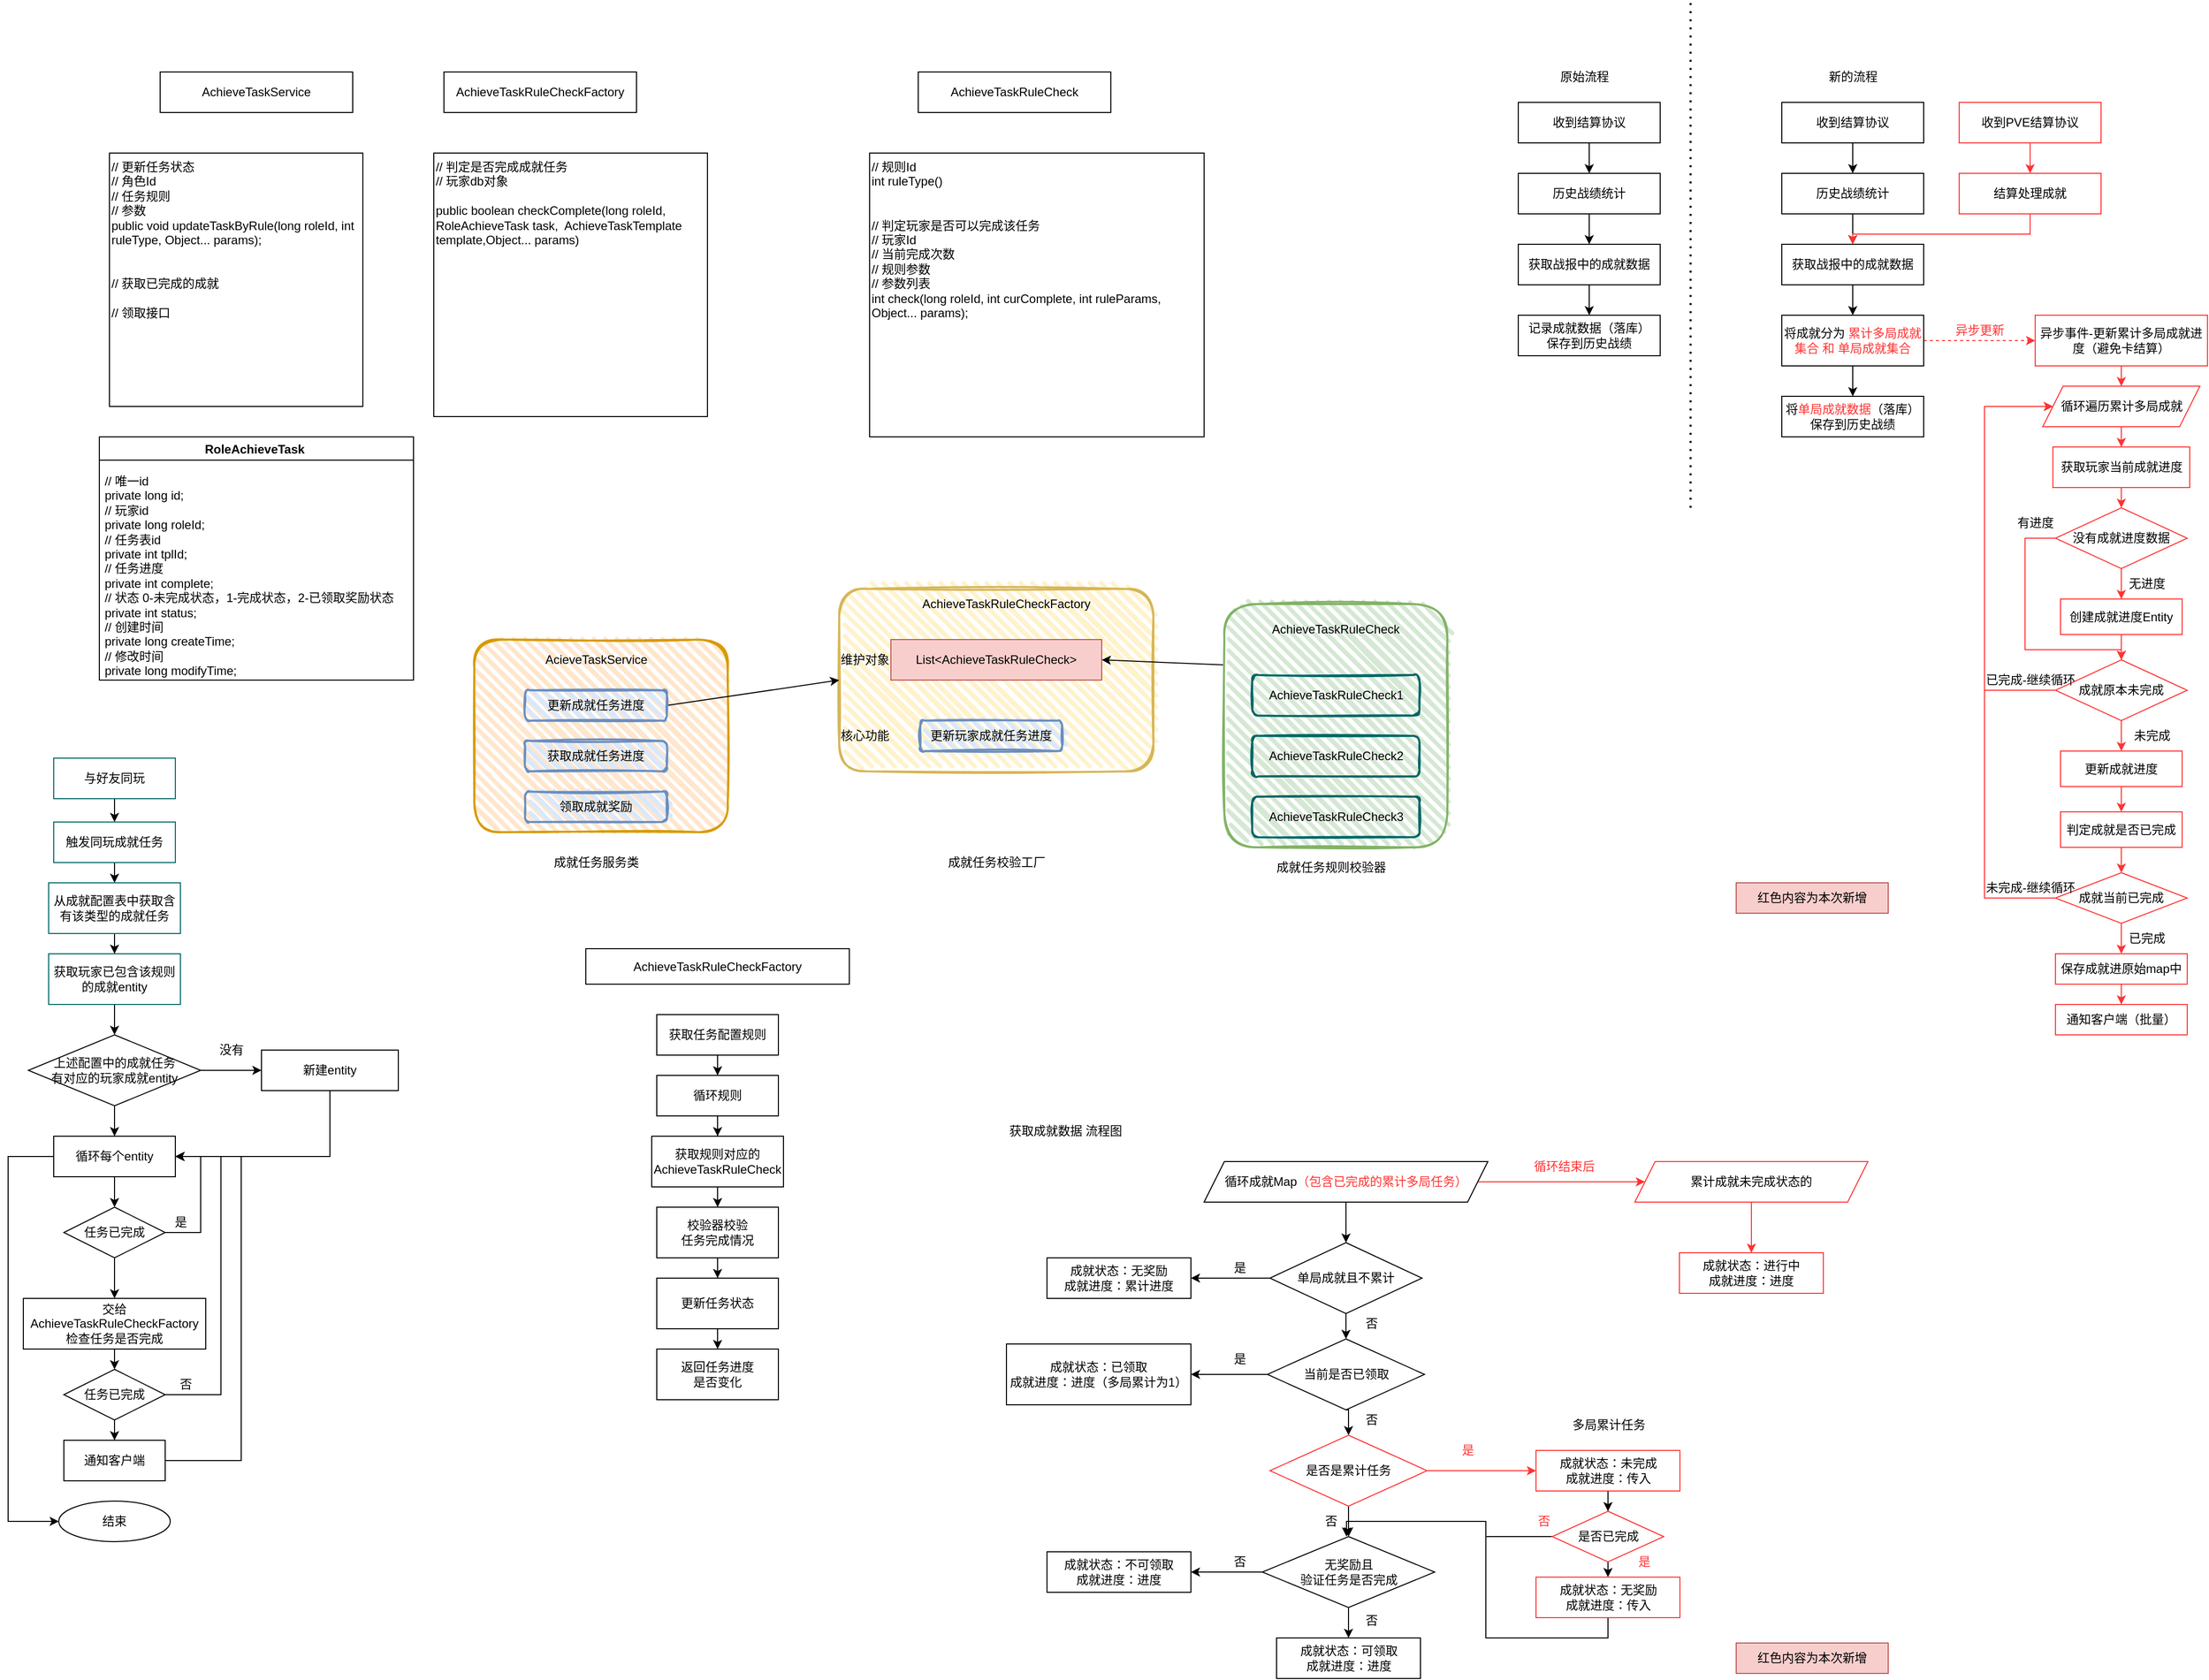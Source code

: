 <mxfile version="21.3.7" type="github">
  <diagram id="ENxEs4GuXWoanbtWAxck" name="第 1 页">
    <mxGraphModel dx="1434" dy="764" grid="1" gridSize="10" guides="1" tooltips="1" connect="1" arrows="1" fold="1" page="1" pageScale="1" pageWidth="4681" pageHeight="3300" math="0" shadow="0">
      <root>
        <mxCell id="0" />
        <mxCell id="1" parent="0" />
        <mxCell id="hWBbgPYYPAye6a4a8nGw-1" value="AchieveTaskService" style="rounded=0;whiteSpace=wrap;html=1;" parent="1" vertex="1">
          <mxGeometry x="230" y="130" width="190" height="40" as="geometry" />
        </mxCell>
        <mxCell id="hWBbgPYYPAye6a4a8nGw-2" value="AchieveTaskRuleCheckFactory" style="rounded=0;whiteSpace=wrap;html=1;" parent="1" vertex="1">
          <mxGeometry x="510" y="130" width="190" height="40" as="geometry" />
        </mxCell>
        <mxCell id="hWBbgPYYPAye6a4a8nGw-4" value="AchieveTaskRuleCheck" style="rounded=0;whiteSpace=wrap;html=1;" parent="1" vertex="1">
          <mxGeometry x="978" y="130" width="190" height="40" as="geometry" />
        </mxCell>
        <mxCell id="hWBbgPYYPAye6a4a8nGw-5" value="// 更新任务状态&lt;br&gt;// 角色Id&lt;br&gt;// 任务规则&lt;br&gt;// 参数&lt;br&gt;public void updateTaskByRule(long roleId, int ruleType, Object... params);&lt;br&gt;&lt;br&gt;&lt;br&gt;// 获取已完成的成就&lt;br&gt;&lt;br&gt;// 领取接口" style="rounded=0;whiteSpace=wrap;html=1;align=left;verticalAlign=top;" parent="1" vertex="1">
          <mxGeometry x="180" y="210" width="250" height="250" as="geometry" />
        </mxCell>
        <mxCell id="hWBbgPYYPAye6a4a8nGw-6" value="&lt;div&gt;// 判定是否完成成就任务&lt;/div&gt;&lt;div&gt;// 玩家db对象&lt;/div&gt;&lt;div&gt;&lt;br&gt;&lt;/div&gt;&lt;div&gt;public boolean checkComplete(long roleId, RoleAchieveTask task,&amp;nbsp; AchieveTaskTemplate template,&lt;span style=&quot;background-color: initial;&quot;&gt;Object... params)&lt;/span&gt;&lt;/div&gt;" style="rounded=0;whiteSpace=wrap;html=1;align=left;verticalAlign=top;" parent="1" vertex="1">
          <mxGeometry x="500" y="210" width="270" height="260" as="geometry" />
        </mxCell>
        <mxCell id="hWBbgPYYPAye6a4a8nGw-12" value="RoleAchieveTask " style="swimlane;" parent="1" vertex="1">
          <mxGeometry x="170" y="490" width="310" height="240" as="geometry" />
        </mxCell>
        <mxCell id="hWBbgPYYPAye6a4a8nGw-14" value="&lt;div&gt;&amp;nbsp; &amp;nbsp; // 唯一id&lt;/div&gt;&lt;div&gt;&amp;nbsp; &amp;nbsp; private long id;&lt;/div&gt;&lt;div&gt;&amp;nbsp; &amp;nbsp; // 玩家id&lt;/div&gt;&lt;div&gt;&amp;nbsp; &amp;nbsp; private long roleId;&lt;/div&gt;&lt;div&gt;&amp;nbsp; &amp;nbsp; // 任务表id&lt;/div&gt;&lt;div&gt;&amp;nbsp; &amp;nbsp; private int tplId;&lt;/div&gt;&lt;div&gt;&amp;nbsp; &amp;nbsp; // 任务进度&lt;/div&gt;&lt;div&gt;&amp;nbsp; &amp;nbsp; private int complete;&lt;/div&gt;&lt;div&gt;&amp;nbsp; &amp;nbsp; // 状态 0-未完成状态，1-完成状态，2-已领取奖励状态&lt;/div&gt;&lt;div&gt;&amp;nbsp; &amp;nbsp; private int status;&lt;/div&gt;&lt;div&gt;&amp;nbsp; &amp;nbsp; // 创建时间&lt;/div&gt;&lt;div&gt;&amp;nbsp; &amp;nbsp; private long createTime;&lt;/div&gt;&lt;div&gt;&amp;nbsp; &amp;nbsp; // 修改时间&lt;/div&gt;&lt;div&gt;&amp;nbsp; &amp;nbsp; private long modifyTime;&lt;/div&gt;" style="text;html=1;align=left;verticalAlign=top;resizable=0;points=[];autosize=1;strokeColor=none;fillColor=none;" parent="hWBbgPYYPAye6a4a8nGw-12" vertex="1">
          <mxGeometry x="-10" y="30" width="320" height="210" as="geometry" />
        </mxCell>
        <mxCell id="hWBbgPYYPAye6a4a8nGw-15" value="// 规则Id&lt;br&gt;int ruleType()&lt;br&gt;&lt;br&gt;&lt;br&gt;// 判定玩家是否可以完成该任务&lt;br&gt;// 玩家Id&lt;br&gt;// 当前完成次数&lt;br&gt;// 规则参数&lt;br&gt;// 参数列表&lt;br&gt;int check(long roleId, int curComplete, int ruleParams, Object... params);" style="whiteSpace=wrap;html=1;align=left;verticalAlign=top;" parent="1" vertex="1">
          <mxGeometry x="930" y="210" width="330" height="280" as="geometry" />
        </mxCell>
        <mxCell id="E-_-Di7X2A5vuP30yNUE-9" value="" style="group" parent="1" vertex="1" connectable="0">
          <mxGeometry x="900" y="640" width="310" height="180" as="geometry" />
        </mxCell>
        <mxCell id="E-_-Di7X2A5vuP30yNUE-8" value="" style="rounded=1;whiteSpace=wrap;html=1;strokeWidth=2;fillWeight=4;hachureGap=8;hachureAngle=45;fillColor=#fff2cc;sketch=1;strokeColor=#d6b656;" parent="E-_-Di7X2A5vuP30yNUE-9" vertex="1">
          <mxGeometry width="310" height="180" as="geometry" />
        </mxCell>
        <mxCell id="E-_-Di7X2A5vuP30yNUE-6" value="AchieveTaskRuleCheckFactory" style="text;html=1;strokeColor=none;fillColor=none;align=center;verticalAlign=middle;whiteSpace=wrap;rounded=0;" parent="E-_-Di7X2A5vuP30yNUE-9" vertex="1">
          <mxGeometry x="70" width="190" height="30" as="geometry" />
        </mxCell>
        <mxCell id="E-_-Di7X2A5vuP30yNUE-15" value="List&amp;lt;AchieveTaskRuleCheck&amp;gt;" style="rounded=0;whiteSpace=wrap;html=1;strokeColor=#b85450;fillColor=#f8cecc;" parent="E-_-Di7X2A5vuP30yNUE-9" vertex="1">
          <mxGeometry x="51" y="50" width="208" height="40" as="geometry" />
        </mxCell>
        <mxCell id="E-_-Di7X2A5vuP30yNUE-20" value="更新玩家成就任务进度" style="rounded=1;whiteSpace=wrap;html=1;strokeWidth=2;fillWeight=4;hachureGap=8;hachureAngle=45;fillColor=#dae8fc;sketch=1;strokeColor=#6c8ebf;" parent="E-_-Di7X2A5vuP30yNUE-9" vertex="1">
          <mxGeometry x="80" y="130" width="140" height="30" as="geometry" />
        </mxCell>
        <mxCell id="E-_-Di7X2A5vuP30yNUE-22" value="维护对象" style="text;html=1;align=center;verticalAlign=middle;resizable=0;points=[];autosize=1;strokeColor=none;fillColor=none;" parent="E-_-Di7X2A5vuP30yNUE-9" vertex="1">
          <mxGeometry x="-10" y="55" width="70" height="30" as="geometry" />
        </mxCell>
        <mxCell id="E-_-Di7X2A5vuP30yNUE-23" value="核心功能" style="text;html=1;align=center;verticalAlign=middle;resizable=0;points=[];autosize=1;strokeColor=none;fillColor=none;" parent="E-_-Di7X2A5vuP30yNUE-9" vertex="1">
          <mxGeometry x="-10" y="130" width="70" height="30" as="geometry" />
        </mxCell>
        <mxCell id="E-_-Di7X2A5vuP30yNUE-17" value="" style="endArrow=classic;html=1;rounded=0;entryX=1;entryY=0.5;entryDx=0;entryDy=0;exitX=0;exitY=0.25;exitDx=0;exitDy=0;" parent="1" source="E-_-Di7X2A5vuP30yNUE-10" target="E-_-Di7X2A5vuP30yNUE-15" edge="1">
          <mxGeometry width="50" height="50" relative="1" as="geometry">
            <mxPoint x="1240" y="650" as="sourcePoint" />
            <mxPoint x="1290" y="600" as="targetPoint" />
          </mxGeometry>
        </mxCell>
        <mxCell id="E-_-Di7X2A5vuP30yNUE-19" value="" style="group" parent="1" vertex="1" connectable="0">
          <mxGeometry x="1280" y="655" width="220" height="240" as="geometry" />
        </mxCell>
        <mxCell id="E-_-Di7X2A5vuP30yNUE-10" value="" style="rounded=1;whiteSpace=wrap;html=1;strokeWidth=2;fillWeight=4;hachureGap=8;hachureAngle=45;fillColor=#d5e8d4;sketch=1;strokeColor=#82b366;" parent="E-_-Di7X2A5vuP30yNUE-19" vertex="1">
          <mxGeometry width="220" height="240" as="geometry" />
        </mxCell>
        <mxCell id="E-_-Di7X2A5vuP30yNUE-11" value="AchieveTaskRuleCheck" style="text;html=1;strokeColor=none;fillColor=none;align=center;verticalAlign=middle;whiteSpace=wrap;rounded=0;" parent="E-_-Di7X2A5vuP30yNUE-19" vertex="1">
          <mxGeometry x="20" y="10" width="180" height="30" as="geometry" />
        </mxCell>
        <mxCell id="E-_-Di7X2A5vuP30yNUE-12" value="AchieveTaskRuleCheck1" style="rounded=1;whiteSpace=wrap;html=1;strokeWidth=2;fillWeight=4;hachureGap=8;hachureAngle=45;fillColor=none;sketch=1;strokeColor=#006666;" parent="E-_-Di7X2A5vuP30yNUE-19" vertex="1">
          <mxGeometry x="27.5" y="70" width="165" height="40" as="geometry" />
        </mxCell>
        <mxCell id="E-_-Di7X2A5vuP30yNUE-13" value="AchieveTaskRuleCheck2" style="rounded=1;whiteSpace=wrap;html=1;strokeWidth=2;fillWeight=4;hachureGap=8;hachureAngle=45;fillColor=none;sketch=1;strokeColor=#006666;" parent="E-_-Di7X2A5vuP30yNUE-19" vertex="1">
          <mxGeometry x="27.5" y="130" width="165" height="40" as="geometry" />
        </mxCell>
        <mxCell id="E-_-Di7X2A5vuP30yNUE-14" value="AchieveTaskRuleCheck3" style="rounded=1;whiteSpace=wrap;html=1;strokeWidth=2;fillWeight=4;hachureGap=8;hachureAngle=45;fillColor=none;sketch=1;strokeColor=#006666;" parent="E-_-Di7X2A5vuP30yNUE-19" vertex="1">
          <mxGeometry x="27.5" y="190" width="165" height="40" as="geometry" />
        </mxCell>
        <mxCell id="E-_-Di7X2A5vuP30yNUE-24" value="" style="rounded=1;whiteSpace=wrap;html=1;strokeWidth=2;fillWeight=4;hachureGap=8;hachureAngle=45;fillColor=#ffe6cc;sketch=1;strokeColor=#d79b00;" parent="1" vertex="1">
          <mxGeometry x="540" y="690" width="250" height="190" as="geometry" />
        </mxCell>
        <mxCell id="E-_-Di7X2A5vuP30yNUE-25" value="&lt;span style=&quot;&quot;&gt;AcieveTaskService&lt;/span&gt;" style="text;html=1;align=center;verticalAlign=middle;resizable=0;points=[];autosize=1;strokeColor=none;fillColor=none;" parent="1" vertex="1">
          <mxGeometry x="600" y="695" width="120" height="30" as="geometry" />
        </mxCell>
        <mxCell id="E-_-Di7X2A5vuP30yNUE-27" value="获取成就任务进度" style="rounded=1;whiteSpace=wrap;html=1;strokeWidth=2;fillWeight=4;hachureGap=8;hachureAngle=45;fillColor=#dae8fc;sketch=1;strokeColor=#6c8ebf;" parent="1" vertex="1">
          <mxGeometry x="590" y="790" width="140" height="30" as="geometry" />
        </mxCell>
        <mxCell id="E-_-Di7X2A5vuP30yNUE-29" style="rounded=0;orthogonalLoop=1;jettySize=auto;html=1;exitX=1;exitY=0.5;exitDx=0;exitDy=0;entryX=0;entryY=0.5;entryDx=0;entryDy=0;" parent="1" source="E-_-Di7X2A5vuP30yNUE-26" target="E-_-Di7X2A5vuP30yNUE-8" edge="1">
          <mxGeometry relative="1" as="geometry" />
        </mxCell>
        <mxCell id="E-_-Di7X2A5vuP30yNUE-26" value="更新成就任务进度" style="rounded=1;whiteSpace=wrap;html=1;strokeWidth=2;fillWeight=4;hachureGap=8;hachureAngle=45;fillColor=#dae8fc;sketch=1;strokeColor=#6c8ebf;" parent="1" vertex="1">
          <mxGeometry x="590" y="740" width="140" height="30" as="geometry" />
        </mxCell>
        <mxCell id="E-_-Di7X2A5vuP30yNUE-28" value="领取成就奖励" style="rounded=1;whiteSpace=wrap;html=1;strokeWidth=2;fillWeight=4;hachureGap=8;hachureAngle=45;fillColor=#dae8fc;sketch=1;strokeColor=#6c8ebf;" parent="1" vertex="1">
          <mxGeometry x="590" y="840" width="140" height="30" as="geometry" />
        </mxCell>
        <mxCell id="E-_-Di7X2A5vuP30yNUE-63" style="edgeStyle=orthogonalEdgeStyle;rounded=0;orthogonalLoop=1;jettySize=auto;html=1;exitX=0.5;exitY=1;exitDx=0;exitDy=0;" parent="1" source="E-_-Di7X2A5vuP30yNUE-31" target="E-_-Di7X2A5vuP30yNUE-32" edge="1">
          <mxGeometry relative="1" as="geometry" />
        </mxCell>
        <mxCell id="E-_-Di7X2A5vuP30yNUE-31" value="与好友同玩" style="rounded=0;whiteSpace=wrap;html=1;strokeColor=#006666;fillColor=none;" parent="1" vertex="1">
          <mxGeometry x="125" y="807" width="120" height="40" as="geometry" />
        </mxCell>
        <mxCell id="E-_-Di7X2A5vuP30yNUE-64" style="edgeStyle=orthogonalEdgeStyle;rounded=0;orthogonalLoop=1;jettySize=auto;html=1;exitX=0.5;exitY=1;exitDx=0;exitDy=0;entryX=0.5;entryY=0;entryDx=0;entryDy=0;" parent="1" source="E-_-Di7X2A5vuP30yNUE-32" target="E-_-Di7X2A5vuP30yNUE-33" edge="1">
          <mxGeometry relative="1" as="geometry" />
        </mxCell>
        <mxCell id="E-_-Di7X2A5vuP30yNUE-32" value="触发同玩成就任务" style="rounded=0;whiteSpace=wrap;html=1;strokeColor=#006666;fillColor=none;" parent="1" vertex="1">
          <mxGeometry x="125" y="870" width="120" height="40" as="geometry" />
        </mxCell>
        <mxCell id="E-_-Di7X2A5vuP30yNUE-65" style="edgeStyle=orthogonalEdgeStyle;rounded=0;orthogonalLoop=1;jettySize=auto;html=1;exitX=0.5;exitY=1;exitDx=0;exitDy=0;" parent="1" source="E-_-Di7X2A5vuP30yNUE-33" target="E-_-Di7X2A5vuP30yNUE-34" edge="1">
          <mxGeometry relative="1" as="geometry" />
        </mxCell>
        <mxCell id="E-_-Di7X2A5vuP30yNUE-33" value="从成就配置表中获取含有该类型的成就任务" style="rounded=0;whiteSpace=wrap;html=1;strokeColor=#006666;fillColor=none;" parent="1" vertex="1">
          <mxGeometry x="120" y="930" width="130" height="50" as="geometry" />
        </mxCell>
        <mxCell id="E-_-Di7X2A5vuP30yNUE-60" style="edgeStyle=orthogonalEdgeStyle;rounded=0;orthogonalLoop=1;jettySize=auto;html=1;exitX=0.5;exitY=1;exitDx=0;exitDy=0;" parent="1" source="E-_-Di7X2A5vuP30yNUE-34" target="E-_-Di7X2A5vuP30yNUE-36" edge="1">
          <mxGeometry relative="1" as="geometry" />
        </mxCell>
        <mxCell id="E-_-Di7X2A5vuP30yNUE-34" value="获取玩家已包含该规则的成就entity" style="rounded=0;whiteSpace=wrap;html=1;strokeColor=#006666;fillColor=none;" parent="1" vertex="1">
          <mxGeometry x="120" y="1000" width="130" height="50" as="geometry" />
        </mxCell>
        <mxCell id="E-_-Di7X2A5vuP30yNUE-42" style="edgeStyle=orthogonalEdgeStyle;rounded=0;orthogonalLoop=1;jettySize=auto;html=1;exitX=0.5;exitY=1;exitDx=0;exitDy=0;entryX=1;entryY=0.5;entryDx=0;entryDy=0;" parent="1" source="E-_-Di7X2A5vuP30yNUE-35" target="E-_-Di7X2A5vuP30yNUE-40" edge="1">
          <mxGeometry relative="1" as="geometry" />
        </mxCell>
        <mxCell id="E-_-Di7X2A5vuP30yNUE-35" value="新建entity" style="rounded=0;whiteSpace=wrap;html=1;" parent="1" vertex="1">
          <mxGeometry x="330" y="1095" width="135" height="40" as="geometry" />
        </mxCell>
        <mxCell id="E-_-Di7X2A5vuP30yNUE-38" style="edgeStyle=none;rounded=0;orthogonalLoop=1;jettySize=auto;html=1;exitX=1;exitY=0.5;exitDx=0;exitDy=0;entryX=0;entryY=0.5;entryDx=0;entryDy=0;" parent="1" source="E-_-Di7X2A5vuP30yNUE-36" target="E-_-Di7X2A5vuP30yNUE-35" edge="1">
          <mxGeometry relative="1" as="geometry" />
        </mxCell>
        <mxCell id="E-_-Di7X2A5vuP30yNUE-41" style="edgeStyle=none;rounded=0;orthogonalLoop=1;jettySize=auto;html=1;exitX=0.5;exitY=1;exitDx=0;exitDy=0;entryX=0.5;entryY=0;entryDx=0;entryDy=0;" parent="1" source="E-_-Di7X2A5vuP30yNUE-36" target="E-_-Di7X2A5vuP30yNUE-40" edge="1">
          <mxGeometry relative="1" as="geometry" />
        </mxCell>
        <mxCell id="E-_-Di7X2A5vuP30yNUE-36" value="上述配置中的成就任务&lt;br&gt;有对应的玩家成就entity" style="rhombus;whiteSpace=wrap;html=1;" parent="1" vertex="1">
          <mxGeometry x="100" y="1080" width="170" height="70" as="geometry" />
        </mxCell>
        <mxCell id="E-_-Di7X2A5vuP30yNUE-39" value="没有" style="text;html=1;align=center;verticalAlign=middle;resizable=0;points=[];autosize=1;strokeColor=none;fillColor=none;" parent="1" vertex="1">
          <mxGeometry x="275" y="1080" width="50" height="30" as="geometry" />
        </mxCell>
        <mxCell id="E-_-Di7X2A5vuP30yNUE-48" style="edgeStyle=orthogonalEdgeStyle;rounded=0;orthogonalLoop=1;jettySize=auto;html=1;exitX=0.5;exitY=1;exitDx=0;exitDy=0;entryX=0.5;entryY=0;entryDx=0;entryDy=0;" parent="1" source="E-_-Di7X2A5vuP30yNUE-40" target="E-_-Di7X2A5vuP30yNUE-45" edge="1">
          <mxGeometry relative="1" as="geometry" />
        </mxCell>
        <mxCell id="E-_-Di7X2A5vuP30yNUE-61" style="edgeStyle=orthogonalEdgeStyle;rounded=0;orthogonalLoop=1;jettySize=auto;html=1;exitX=0;exitY=0.5;exitDx=0;exitDy=0;entryX=0;entryY=0.5;entryDx=0;entryDy=0;" parent="1" source="E-_-Di7X2A5vuP30yNUE-40" target="E-_-Di7X2A5vuP30yNUE-59" edge="1">
          <mxGeometry relative="1" as="geometry">
            <Array as="points">
              <mxPoint x="80" y="1200" />
              <mxPoint x="80" y="1560" />
            </Array>
          </mxGeometry>
        </mxCell>
        <mxCell id="E-_-Di7X2A5vuP30yNUE-40" value="循环每个entity" style="rounded=0;whiteSpace=wrap;html=1;" parent="1" vertex="1">
          <mxGeometry x="125" y="1180" width="120" height="40" as="geometry" />
        </mxCell>
        <mxCell id="E-_-Di7X2A5vuP30yNUE-46" style="edgeStyle=orthogonalEdgeStyle;rounded=0;orthogonalLoop=1;jettySize=auto;html=1;exitX=1;exitY=0.5;exitDx=0;exitDy=0;entryX=1;entryY=0.5;entryDx=0;entryDy=0;" parent="1" source="E-_-Di7X2A5vuP30yNUE-45" target="E-_-Di7X2A5vuP30yNUE-40" edge="1">
          <mxGeometry relative="1" as="geometry">
            <Array as="points">
              <mxPoint x="270" y="1275" />
              <mxPoint x="270" y="1200" />
            </Array>
          </mxGeometry>
        </mxCell>
        <mxCell id="E-_-Di7X2A5vuP30yNUE-49" style="edgeStyle=orthogonalEdgeStyle;rounded=0;orthogonalLoop=1;jettySize=auto;html=1;exitX=0.5;exitY=1;exitDx=0;exitDy=0;" parent="1" source="E-_-Di7X2A5vuP30yNUE-45" edge="1">
          <mxGeometry relative="1" as="geometry">
            <mxPoint x="185" y="1340" as="targetPoint" />
          </mxGeometry>
        </mxCell>
        <mxCell id="E-_-Di7X2A5vuP30yNUE-45" value="任务已完成" style="rhombus;whiteSpace=wrap;html=1;" parent="1" vertex="1">
          <mxGeometry x="135" y="1250" width="100" height="50" as="geometry" />
        </mxCell>
        <mxCell id="E-_-Di7X2A5vuP30yNUE-47" value="是" style="text;html=1;align=center;verticalAlign=middle;resizable=0;points=[];autosize=1;strokeColor=none;fillColor=none;" parent="1" vertex="1">
          <mxGeometry x="230" y="1250" width="40" height="30" as="geometry" />
        </mxCell>
        <mxCell id="E-_-Di7X2A5vuP30yNUE-53" style="edgeStyle=orthogonalEdgeStyle;rounded=0;orthogonalLoop=1;jettySize=auto;html=1;exitX=0.5;exitY=1;exitDx=0;exitDy=0;entryX=0.5;entryY=0;entryDx=0;entryDy=0;" parent="1" source="E-_-Di7X2A5vuP30yNUE-50" target="E-_-Di7X2A5vuP30yNUE-52" edge="1">
          <mxGeometry relative="1" as="geometry" />
        </mxCell>
        <mxCell id="E-_-Di7X2A5vuP30yNUE-50" value="交给AchieveTaskRuleCheckFactory&lt;br&gt;检查任务是否完成" style="rounded=0;whiteSpace=wrap;html=1;" parent="1" vertex="1">
          <mxGeometry x="95" y="1340" width="180" height="50" as="geometry" />
        </mxCell>
        <mxCell id="E-_-Di7X2A5vuP30yNUE-55" style="edgeStyle=orthogonalEdgeStyle;rounded=0;orthogonalLoop=1;jettySize=auto;html=1;exitX=0.5;exitY=1;exitDx=0;exitDy=0;" parent="1" source="E-_-Di7X2A5vuP30yNUE-52" target="E-_-Di7X2A5vuP30yNUE-54" edge="1">
          <mxGeometry relative="1" as="geometry" />
        </mxCell>
        <mxCell id="E-_-Di7X2A5vuP30yNUE-56" style="edgeStyle=orthogonalEdgeStyle;rounded=0;orthogonalLoop=1;jettySize=auto;html=1;exitX=1;exitY=0.5;exitDx=0;exitDy=0;entryX=1;entryY=0.5;entryDx=0;entryDy=0;" parent="1" source="E-_-Di7X2A5vuP30yNUE-52" target="E-_-Di7X2A5vuP30yNUE-40" edge="1">
          <mxGeometry relative="1" as="geometry">
            <Array as="points">
              <mxPoint x="290" y="1435" />
              <mxPoint x="290" y="1200" />
            </Array>
          </mxGeometry>
        </mxCell>
        <mxCell id="E-_-Di7X2A5vuP30yNUE-52" value="任务已完成" style="rhombus;whiteSpace=wrap;html=1;" parent="1" vertex="1">
          <mxGeometry x="135" y="1410" width="100" height="50" as="geometry" />
        </mxCell>
        <mxCell id="E-_-Di7X2A5vuP30yNUE-62" style="edgeStyle=orthogonalEdgeStyle;rounded=0;orthogonalLoop=1;jettySize=auto;html=1;exitX=1;exitY=0.5;exitDx=0;exitDy=0;entryX=1;entryY=0.5;entryDx=0;entryDy=0;" parent="1" source="E-_-Di7X2A5vuP30yNUE-54" target="E-_-Di7X2A5vuP30yNUE-40" edge="1">
          <mxGeometry relative="1" as="geometry">
            <Array as="points">
              <mxPoint x="310" y="1500" />
              <mxPoint x="310" y="1200" />
            </Array>
          </mxGeometry>
        </mxCell>
        <mxCell id="E-_-Di7X2A5vuP30yNUE-54" value="通知客户端" style="rounded=0;whiteSpace=wrap;html=1;" parent="1" vertex="1">
          <mxGeometry x="135" y="1480" width="100" height="40" as="geometry" />
        </mxCell>
        <mxCell id="E-_-Di7X2A5vuP30yNUE-57" value="否" style="text;html=1;align=center;verticalAlign=middle;resizable=0;points=[];autosize=1;strokeColor=none;fillColor=none;" parent="1" vertex="1">
          <mxGeometry x="235" y="1410" width="40" height="30" as="geometry" />
        </mxCell>
        <mxCell id="E-_-Di7X2A5vuP30yNUE-59" value="结束" style="ellipse;whiteSpace=wrap;html=1;" parent="1" vertex="1">
          <mxGeometry x="130" y="1540" width="110" height="40" as="geometry" />
        </mxCell>
        <mxCell id="E-_-Di7X2A5vuP30yNUE-66" value="AchieveTaskRuleCheckFactory" style="rounded=0;whiteSpace=wrap;html=1;" parent="1" vertex="1">
          <mxGeometry x="650" y="995" width="260" height="35" as="geometry" />
        </mxCell>
        <mxCell id="E-_-Di7X2A5vuP30yNUE-76" style="edgeStyle=orthogonalEdgeStyle;rounded=0;orthogonalLoop=1;jettySize=auto;html=1;exitX=0.5;exitY=1;exitDx=0;exitDy=0;" parent="1" source="E-_-Di7X2A5vuP30yNUE-67" target="E-_-Di7X2A5vuP30yNUE-68" edge="1">
          <mxGeometry relative="1" as="geometry" />
        </mxCell>
        <mxCell id="E-_-Di7X2A5vuP30yNUE-67" value="获取任务配置规则" style="rounded=0;whiteSpace=wrap;html=1;" parent="1" vertex="1">
          <mxGeometry x="720" y="1060" width="120" height="40" as="geometry" />
        </mxCell>
        <mxCell id="E-_-Di7X2A5vuP30yNUE-77" style="edgeStyle=orthogonalEdgeStyle;rounded=0;orthogonalLoop=1;jettySize=auto;html=1;exitX=0.5;exitY=1;exitDx=0;exitDy=0;" parent="1" source="E-_-Di7X2A5vuP30yNUE-68" target="E-_-Di7X2A5vuP30yNUE-69" edge="1">
          <mxGeometry relative="1" as="geometry" />
        </mxCell>
        <mxCell id="E-_-Di7X2A5vuP30yNUE-68" value="循环规则" style="rounded=0;whiteSpace=wrap;html=1;" parent="1" vertex="1">
          <mxGeometry x="720" y="1120" width="120" height="40" as="geometry" />
        </mxCell>
        <mxCell id="E-_-Di7X2A5vuP30yNUE-78" style="edgeStyle=orthogonalEdgeStyle;rounded=0;orthogonalLoop=1;jettySize=auto;html=1;exitX=0.5;exitY=1;exitDx=0;exitDy=0;" parent="1" source="E-_-Di7X2A5vuP30yNUE-69" target="E-_-Di7X2A5vuP30yNUE-70" edge="1">
          <mxGeometry relative="1" as="geometry" />
        </mxCell>
        <mxCell id="E-_-Di7X2A5vuP30yNUE-69" value="获取规则对应的&lt;br&gt;AchieveTaskRuleCheck" style="rounded=0;whiteSpace=wrap;html=1;" parent="1" vertex="1">
          <mxGeometry x="715" y="1180" width="130" height="50" as="geometry" />
        </mxCell>
        <mxCell id="E-_-Di7X2A5vuP30yNUE-79" style="edgeStyle=orthogonalEdgeStyle;rounded=0;orthogonalLoop=1;jettySize=auto;html=1;exitX=0.5;exitY=1;exitDx=0;exitDy=0;" parent="1" source="E-_-Di7X2A5vuP30yNUE-70" target="E-_-Di7X2A5vuP30yNUE-74" edge="1">
          <mxGeometry relative="1" as="geometry" />
        </mxCell>
        <mxCell id="E-_-Di7X2A5vuP30yNUE-70" value="校验器校验&lt;br&gt;任务完成情况" style="rounded=0;whiteSpace=wrap;html=1;" parent="1" vertex="1">
          <mxGeometry x="720" y="1250" width="120" height="50" as="geometry" />
        </mxCell>
        <mxCell id="E-_-Di7X2A5vuP30yNUE-71" value="成就任务服务类" style="text;html=1;align=center;verticalAlign=middle;resizable=0;points=[];autosize=1;strokeColor=none;fillColor=none;" parent="1" vertex="1">
          <mxGeometry x="605" y="895" width="110" height="30" as="geometry" />
        </mxCell>
        <mxCell id="E-_-Di7X2A5vuP30yNUE-72" value="成就任务校验工厂" style="text;html=1;align=center;verticalAlign=middle;resizable=0;points=[];autosize=1;strokeColor=none;fillColor=none;" parent="1" vertex="1">
          <mxGeometry x="995" y="895" width="120" height="30" as="geometry" />
        </mxCell>
        <mxCell id="E-_-Di7X2A5vuP30yNUE-73" value="成就任务规则校验器" style="text;html=1;align=center;verticalAlign=middle;resizable=0;points=[];autosize=1;strokeColor=none;fillColor=none;" parent="1" vertex="1">
          <mxGeometry x="1320" y="900" width="130" height="30" as="geometry" />
        </mxCell>
        <mxCell id="E-_-Di7X2A5vuP30yNUE-80" style="edgeStyle=orthogonalEdgeStyle;rounded=0;orthogonalLoop=1;jettySize=auto;html=1;exitX=0.5;exitY=1;exitDx=0;exitDy=0;entryX=0.5;entryY=0;entryDx=0;entryDy=0;" parent="1" source="E-_-Di7X2A5vuP30yNUE-74" target="E-_-Di7X2A5vuP30yNUE-75" edge="1">
          <mxGeometry relative="1" as="geometry" />
        </mxCell>
        <mxCell id="E-_-Di7X2A5vuP30yNUE-74" value="更新任务状态" style="rounded=0;whiteSpace=wrap;html=1;" parent="1" vertex="1">
          <mxGeometry x="720" y="1320" width="120" height="50" as="geometry" />
        </mxCell>
        <mxCell id="E-_-Di7X2A5vuP30yNUE-75" value="返回任务进度&lt;br&gt;是否变化" style="rounded=0;whiteSpace=wrap;html=1;" parent="1" vertex="1">
          <mxGeometry x="720" y="1390" width="120" height="50" as="geometry" />
        </mxCell>
        <mxCell id="qh5if6X5rxDFb2PUgvWU-7" style="edgeStyle=orthogonalEdgeStyle;rounded=0;orthogonalLoop=1;jettySize=auto;html=1;exitX=0.5;exitY=1;exitDx=0;exitDy=0;" parent="1" source="qh5if6X5rxDFb2PUgvWU-2" target="qh5if6X5rxDFb2PUgvWU-3" edge="1">
          <mxGeometry relative="1" as="geometry" />
        </mxCell>
        <mxCell id="qh5if6X5rxDFb2PUgvWU-2" value="收到结算协议" style="whiteSpace=wrap;html=1;" parent="1" vertex="1">
          <mxGeometry x="1570" y="160" width="140" height="40" as="geometry" />
        </mxCell>
        <mxCell id="qh5if6X5rxDFb2PUgvWU-8" style="edgeStyle=orthogonalEdgeStyle;rounded=0;orthogonalLoop=1;jettySize=auto;html=1;exitX=0.5;exitY=1;exitDx=0;exitDy=0;" parent="1" source="qh5if6X5rxDFb2PUgvWU-3" target="qh5if6X5rxDFb2PUgvWU-4" edge="1">
          <mxGeometry relative="1" as="geometry" />
        </mxCell>
        <mxCell id="qh5if6X5rxDFb2PUgvWU-3" value="历史战绩统计" style="whiteSpace=wrap;html=1;" parent="1" vertex="1">
          <mxGeometry x="1570" y="230" width="140" height="40" as="geometry" />
        </mxCell>
        <mxCell id="qh5if6X5rxDFb2PUgvWU-9" style="edgeStyle=orthogonalEdgeStyle;rounded=0;orthogonalLoop=1;jettySize=auto;html=1;exitX=0.5;exitY=1;exitDx=0;exitDy=0;" parent="1" source="qh5if6X5rxDFb2PUgvWU-4" target="qh5if6X5rxDFb2PUgvWU-5" edge="1">
          <mxGeometry relative="1" as="geometry" />
        </mxCell>
        <mxCell id="qh5if6X5rxDFb2PUgvWU-4" value="获取战报中的成就数据" style="whiteSpace=wrap;html=1;" parent="1" vertex="1">
          <mxGeometry x="1570" y="300" width="140" height="40" as="geometry" />
        </mxCell>
        <mxCell id="qh5if6X5rxDFb2PUgvWU-5" value="记录成就数据（落库）&lt;br&gt;保存到历史战绩" style="whiteSpace=wrap;html=1;" parent="1" vertex="1">
          <mxGeometry x="1570" y="370" width="140" height="40" as="geometry" />
        </mxCell>
        <mxCell id="qh5if6X5rxDFb2PUgvWU-11" style="edgeStyle=orthogonalEdgeStyle;rounded=0;orthogonalLoop=1;jettySize=auto;html=1;exitX=0.5;exitY=1;exitDx=0;exitDy=0;" parent="1" source="qh5if6X5rxDFb2PUgvWU-12" target="qh5if6X5rxDFb2PUgvWU-14" edge="1">
          <mxGeometry relative="1" as="geometry" />
        </mxCell>
        <mxCell id="qh5if6X5rxDFb2PUgvWU-12" value="收到结算协议" style="whiteSpace=wrap;html=1;" parent="1" vertex="1">
          <mxGeometry x="1830" y="160" width="140" height="40" as="geometry" />
        </mxCell>
        <mxCell id="qh5if6X5rxDFb2PUgvWU-13" style="edgeStyle=orthogonalEdgeStyle;rounded=0;orthogonalLoop=1;jettySize=auto;html=1;exitX=0.5;exitY=1;exitDx=0;exitDy=0;" parent="1" source="qh5if6X5rxDFb2PUgvWU-14" target="qh5if6X5rxDFb2PUgvWU-16" edge="1">
          <mxGeometry relative="1" as="geometry" />
        </mxCell>
        <mxCell id="qh5if6X5rxDFb2PUgvWU-14" value="历史战绩统计" style="whiteSpace=wrap;html=1;" parent="1" vertex="1">
          <mxGeometry x="1830" y="230" width="140" height="40" as="geometry" />
        </mxCell>
        <mxCell id="qh5if6X5rxDFb2PUgvWU-15" style="edgeStyle=orthogonalEdgeStyle;rounded=0;orthogonalLoop=1;jettySize=auto;html=1;exitX=0.5;exitY=1;exitDx=0;exitDy=0;" parent="1" source="qh5if6X5rxDFb2PUgvWU-16" edge="1">
          <mxGeometry relative="1" as="geometry">
            <mxPoint x="1900" y="370" as="targetPoint" />
          </mxGeometry>
        </mxCell>
        <mxCell id="qh5if6X5rxDFb2PUgvWU-16" value="获取战报中的成就数据" style="whiteSpace=wrap;html=1;" parent="1" vertex="1">
          <mxGeometry x="1830" y="300" width="140" height="40" as="geometry" />
        </mxCell>
        <mxCell id="qh5if6X5rxDFb2PUgvWU-34" style="edgeStyle=orthogonalEdgeStyle;rounded=0;orthogonalLoop=1;jettySize=auto;html=1;exitX=0.5;exitY=1;exitDx=0;exitDy=0;entryX=0.5;entryY=0;entryDx=0;entryDy=0;" parent="1" source="qh5if6X5rxDFb2PUgvWU-19" target="qh5if6X5rxDFb2PUgvWU-22" edge="1">
          <mxGeometry relative="1" as="geometry" />
        </mxCell>
        <mxCell id="qh5if6X5rxDFb2PUgvWU-58" style="edgeStyle=orthogonalEdgeStyle;rounded=0;orthogonalLoop=1;jettySize=auto;html=1;exitX=1;exitY=0.5;exitDx=0;exitDy=0;entryX=0;entryY=0.5;entryDx=0;entryDy=0;dashed=1;fontColor=#FF3333;strokeColor=#FF3333;" parent="1" source="qh5if6X5rxDFb2PUgvWU-19" target="qh5if6X5rxDFb2PUgvWU-32" edge="1">
          <mxGeometry relative="1" as="geometry" />
        </mxCell>
        <mxCell id="qh5if6X5rxDFb2PUgvWU-19" value="将成就分为 &lt;font color=&quot;#ff3333&quot;&gt;累计多局成就集合 和 单局成就集合&lt;/font&gt;" style="rounded=0;whiteSpace=wrap;html=1;" parent="1" vertex="1">
          <mxGeometry x="1830" y="370" width="140" height="50" as="geometry" />
        </mxCell>
        <mxCell id="qh5if6X5rxDFb2PUgvWU-22" value="将&lt;font color=&quot;#ff3333&quot;&gt;单局成就数据&lt;/font&gt;（落库）&lt;br&gt;保存到历史战绩" style="whiteSpace=wrap;html=1;" parent="1" vertex="1">
          <mxGeometry x="1830" y="450" width="140" height="40" as="geometry" />
        </mxCell>
        <mxCell id="qh5if6X5rxDFb2PUgvWU-37" style="edgeStyle=orthogonalEdgeStyle;rounded=0;orthogonalLoop=1;jettySize=auto;html=1;exitX=0.5;exitY=1;exitDx=0;exitDy=0;entryX=0.5;entryY=0;entryDx=0;entryDy=0;strokeColor=#FF3333;" parent="1" source="qh5if6X5rxDFb2PUgvWU-24" target="qh5if6X5rxDFb2PUgvWU-25" edge="1">
          <mxGeometry relative="1" as="geometry" />
        </mxCell>
        <mxCell id="qh5if6X5rxDFb2PUgvWU-24" value="获取玩家当前成就进度" style="whiteSpace=wrap;html=1;strokeColor=#FF3333;" parent="1" vertex="1">
          <mxGeometry x="2097.5" y="500" width="135" height="40" as="geometry" />
        </mxCell>
        <mxCell id="qh5if6X5rxDFb2PUgvWU-38" style="edgeStyle=orthogonalEdgeStyle;rounded=0;orthogonalLoop=1;jettySize=auto;html=1;exitX=0.5;exitY=1;exitDx=0;exitDy=0;entryX=0.5;entryY=0;entryDx=0;entryDy=0;strokeColor=#FF3333;" parent="1" source="qh5if6X5rxDFb2PUgvWU-25" target="qh5if6X5rxDFb2PUgvWU-26" edge="1">
          <mxGeometry relative="1" as="geometry" />
        </mxCell>
        <mxCell id="qh5if6X5rxDFb2PUgvWU-40" style="edgeStyle=orthogonalEdgeStyle;rounded=0;orthogonalLoop=1;jettySize=auto;html=1;exitX=0;exitY=0.5;exitDx=0;exitDy=0;entryX=0.5;entryY=0;entryDx=0;entryDy=0;strokeColor=#FF3333;" parent="1" source="qh5if6X5rxDFb2PUgvWU-25" target="qh5if6X5rxDFb2PUgvWU-27" edge="1">
          <mxGeometry relative="1" as="geometry">
            <Array as="points">
              <mxPoint x="2070" y="590" />
              <mxPoint x="2070" y="700" />
              <mxPoint x="2165" y="700" />
            </Array>
          </mxGeometry>
        </mxCell>
        <mxCell id="qh5if6X5rxDFb2PUgvWU-25" value="没有成就进度数据" style="rhombus;whiteSpace=wrap;html=1;strokeColor=#FF3333;" parent="1" vertex="1">
          <mxGeometry x="2100" y="560" width="130" height="60" as="geometry" />
        </mxCell>
        <mxCell id="qh5if6X5rxDFb2PUgvWU-39" style="edgeStyle=orthogonalEdgeStyle;rounded=0;orthogonalLoop=1;jettySize=auto;html=1;exitX=0.5;exitY=1;exitDx=0;exitDy=0;entryX=0.5;entryY=0;entryDx=0;entryDy=0;strokeColor=#FF3333;" parent="1" source="qh5if6X5rxDFb2PUgvWU-26" target="qh5if6X5rxDFb2PUgvWU-27" edge="1">
          <mxGeometry relative="1" as="geometry" />
        </mxCell>
        <mxCell id="qh5if6X5rxDFb2PUgvWU-26" value="创建成就进度Entity" style="whiteSpace=wrap;html=1;strokeColor=#FF3333;" parent="1" vertex="1">
          <mxGeometry x="2105" y="650" width="120" height="35" as="geometry" />
        </mxCell>
        <mxCell id="qh5if6X5rxDFb2PUgvWU-43" style="edgeStyle=orthogonalEdgeStyle;rounded=0;orthogonalLoop=1;jettySize=auto;html=1;exitX=0.5;exitY=1;exitDx=0;exitDy=0;strokeColor=#FF3333;" parent="1" source="qh5if6X5rxDFb2PUgvWU-27" target="qh5if6X5rxDFb2PUgvWU-29" edge="1">
          <mxGeometry relative="1" as="geometry" />
        </mxCell>
        <mxCell id="qh5if6X5rxDFb2PUgvWU-45" style="edgeStyle=orthogonalEdgeStyle;rounded=0;orthogonalLoop=1;jettySize=auto;html=1;exitX=0;exitY=0.5;exitDx=0;exitDy=0;entryX=0;entryY=0.5;entryDx=0;entryDy=0;strokeColor=#FF3333;" parent="1" source="qh5if6X5rxDFb2PUgvWU-27" target="qh5if6X5rxDFb2PUgvWU-35" edge="1">
          <mxGeometry relative="1" as="geometry">
            <Array as="points">
              <mxPoint x="2030" y="740" />
              <mxPoint x="2030" y="460" />
            </Array>
          </mxGeometry>
        </mxCell>
        <mxCell id="qh5if6X5rxDFb2PUgvWU-27" value="成就原本未完成" style="rhombus;whiteSpace=wrap;html=1;strokeColor=#FF3333;" parent="1" vertex="1">
          <mxGeometry x="2100" y="710" width="130" height="60" as="geometry" />
        </mxCell>
        <mxCell id="qh5if6X5rxDFb2PUgvWU-48" style="edgeStyle=orthogonalEdgeStyle;rounded=0;orthogonalLoop=1;jettySize=auto;html=1;exitX=0.5;exitY=1;exitDx=0;exitDy=0;strokeColor=#FF3333;" parent="1" source="qh5if6X5rxDFb2PUgvWU-29" target="qh5if6X5rxDFb2PUgvWU-30" edge="1">
          <mxGeometry relative="1" as="geometry" />
        </mxCell>
        <mxCell id="qh5if6X5rxDFb2PUgvWU-29" value="更新成就进度" style="whiteSpace=wrap;html=1;strokeColor=#FF3333;" parent="1" vertex="1">
          <mxGeometry x="2105" y="800" width="120" height="35" as="geometry" />
        </mxCell>
        <mxCell id="qh5if6X5rxDFb2PUgvWU-49" style="edgeStyle=orthogonalEdgeStyle;rounded=0;orthogonalLoop=1;jettySize=auto;html=1;exitX=0.5;exitY=1;exitDx=0;exitDy=0;strokeColor=#FF3333;" parent="1" source="qh5if6X5rxDFb2PUgvWU-30" target="qh5if6X5rxDFb2PUgvWU-31" edge="1">
          <mxGeometry relative="1" as="geometry" />
        </mxCell>
        <mxCell id="qh5if6X5rxDFb2PUgvWU-30" value="判定成就是否已完成" style="whiteSpace=wrap;html=1;strokeColor=#FF3333;" parent="1" vertex="1">
          <mxGeometry x="2105" y="860" width="120" height="35" as="geometry" />
        </mxCell>
        <mxCell id="qh5if6X5rxDFb2PUgvWU-52" style="edgeStyle=orthogonalEdgeStyle;rounded=0;orthogonalLoop=1;jettySize=auto;html=1;exitX=0;exitY=0.5;exitDx=0;exitDy=0;entryX=0;entryY=0.5;entryDx=0;entryDy=0;strokeColor=#FF3333;" parent="1" source="qh5if6X5rxDFb2PUgvWU-31" target="qh5if6X5rxDFb2PUgvWU-35" edge="1">
          <mxGeometry relative="1" as="geometry">
            <Array as="points">
              <mxPoint x="2030" y="945" />
              <mxPoint x="2030" y="460" />
            </Array>
          </mxGeometry>
        </mxCell>
        <mxCell id="qh5if6X5rxDFb2PUgvWU-54" style="edgeStyle=orthogonalEdgeStyle;rounded=0;orthogonalLoop=1;jettySize=auto;html=1;exitX=0.5;exitY=1;exitDx=0;exitDy=0;strokeColor=#FF3333;" parent="1" source="qh5if6X5rxDFb2PUgvWU-31" target="qh5if6X5rxDFb2PUgvWU-33" edge="1">
          <mxGeometry relative="1" as="geometry" />
        </mxCell>
        <mxCell id="qh5if6X5rxDFb2PUgvWU-31" value="成就当前已完成" style="rhombus;whiteSpace=wrap;html=1;strokeColor=#FF3333;" parent="1" vertex="1">
          <mxGeometry x="2100" y="920" width="130" height="50" as="geometry" />
        </mxCell>
        <mxCell id="qh5if6X5rxDFb2PUgvWU-60" style="edgeStyle=orthogonalEdgeStyle;rounded=0;orthogonalLoop=1;jettySize=auto;html=1;exitX=0.5;exitY=1;exitDx=0;exitDy=0;strokeColor=#FF3333;" parent="1" source="qh5if6X5rxDFb2PUgvWU-32" target="qh5if6X5rxDFb2PUgvWU-35" edge="1">
          <mxGeometry relative="1" as="geometry" />
        </mxCell>
        <mxCell id="qh5if6X5rxDFb2PUgvWU-32" value="异步事件-更新累计多局成就进度（避免卡结算）" style="whiteSpace=wrap;html=1;strokeColor=#FF3333;" parent="1" vertex="1">
          <mxGeometry x="2080" y="370" width="170" height="50" as="geometry" />
        </mxCell>
        <mxCell id="qh5if6X5rxDFb2PUgvWU-57" style="edgeStyle=orthogonalEdgeStyle;rounded=0;orthogonalLoop=1;jettySize=auto;html=1;exitX=0.5;exitY=1;exitDx=0;exitDy=0;entryX=0.5;entryY=0;entryDx=0;entryDy=0;strokeColor=#FF3333;" parent="1" source="qh5if6X5rxDFb2PUgvWU-33" target="qh5if6X5rxDFb2PUgvWU-56" edge="1">
          <mxGeometry relative="1" as="geometry" />
        </mxCell>
        <mxCell id="qh5if6X5rxDFb2PUgvWU-33" value="保存成就进原始map中" style="whiteSpace=wrap;html=1;strokeColor=#FF3333;" parent="1" vertex="1">
          <mxGeometry x="2100" y="1000" width="130" height="30" as="geometry" />
        </mxCell>
        <mxCell id="qh5if6X5rxDFb2PUgvWU-36" style="edgeStyle=orthogonalEdgeStyle;rounded=0;orthogonalLoop=1;jettySize=auto;html=1;exitX=0.5;exitY=1;exitDx=0;exitDy=0;strokeColor=#FF3333;" parent="1" source="qh5if6X5rxDFb2PUgvWU-35" target="qh5if6X5rxDFb2PUgvWU-24" edge="1">
          <mxGeometry relative="1" as="geometry" />
        </mxCell>
        <mxCell id="qh5if6X5rxDFb2PUgvWU-35" value="循环遍历累计多局成就" style="shape=parallelogram;perimeter=parallelogramPerimeter;whiteSpace=wrap;html=1;fixedSize=1;strokeColor=#FF3333;" parent="1" vertex="1">
          <mxGeometry x="2087.5" y="440" width="155" height="40" as="geometry" />
        </mxCell>
        <mxCell id="qh5if6X5rxDFb2PUgvWU-41" value="有进度" style="text;html=1;align=center;verticalAlign=middle;resizable=0;points=[];autosize=1;strokeColor=none;fillColor=none;" parent="1" vertex="1">
          <mxGeometry x="2050" y="560" width="60" height="30" as="geometry" />
        </mxCell>
        <mxCell id="qh5if6X5rxDFb2PUgvWU-42" value="无进度" style="text;html=1;align=center;verticalAlign=middle;resizable=0;points=[];autosize=1;strokeColor=none;fillColor=none;" parent="1" vertex="1">
          <mxGeometry x="2160" y="620" width="60" height="30" as="geometry" />
        </mxCell>
        <mxCell id="qh5if6X5rxDFb2PUgvWU-44" value="未完成" style="text;html=1;align=center;verticalAlign=middle;resizable=0;points=[];autosize=1;strokeColor=none;fillColor=none;" parent="1" vertex="1">
          <mxGeometry x="2165" y="770" width="60" height="30" as="geometry" />
        </mxCell>
        <mxCell id="qh5if6X5rxDFb2PUgvWU-46" value="已完成-继续循环" style="text;html=1;align=center;verticalAlign=middle;resizable=0;points=[];autosize=1;strokeColor=none;fillColor=none;" parent="1" vertex="1">
          <mxGeometry x="2020" y="715" width="110" height="30" as="geometry" />
        </mxCell>
        <mxCell id="qh5if6X5rxDFb2PUgvWU-53" value="未完成-继续循环" style="text;html=1;align=center;verticalAlign=middle;resizable=0;points=[];autosize=1;strokeColor=none;fillColor=none;" parent="1" vertex="1">
          <mxGeometry x="2020" y="920" width="110" height="30" as="geometry" />
        </mxCell>
        <mxCell id="qh5if6X5rxDFb2PUgvWU-55" value="已完成" style="text;html=1;align=center;verticalAlign=middle;resizable=0;points=[];autosize=1;strokeColor=none;fillColor=none;" parent="1" vertex="1">
          <mxGeometry x="2160" y="970" width="60" height="30" as="geometry" />
        </mxCell>
        <mxCell id="qh5if6X5rxDFb2PUgvWU-56" value="通知客户端（批量）" style="whiteSpace=wrap;html=1;strokeColor=#FF3333;" parent="1" vertex="1">
          <mxGeometry x="2100" y="1050" width="130" height="30" as="geometry" />
        </mxCell>
        <mxCell id="qh5if6X5rxDFb2PUgvWU-59" value="异步更新" style="text;html=1;align=center;verticalAlign=middle;resizable=0;points=[];autosize=1;strokeColor=none;fillColor=none;fontColor=#FF3333;" parent="1" vertex="1">
          <mxGeometry x="1990" y="370" width="70" height="30" as="geometry" />
        </mxCell>
        <mxCell id="qh5if6X5rxDFb2PUgvWU-61" value="原始流程" style="text;html=1;align=center;verticalAlign=middle;resizable=0;points=[];autosize=1;strokeColor=none;fillColor=none;" parent="1" vertex="1">
          <mxGeometry x="1600" y="120" width="70" height="30" as="geometry" />
        </mxCell>
        <mxCell id="qh5if6X5rxDFb2PUgvWU-62" value="新的流程" style="text;html=1;align=center;verticalAlign=middle;resizable=0;points=[];autosize=1;strokeColor=none;fillColor=none;" parent="1" vertex="1">
          <mxGeometry x="1865" y="120" width="70" height="30" as="geometry" />
        </mxCell>
        <mxCell id="qh5if6X5rxDFb2PUgvWU-63" value="" style="endArrow=none;dashed=1;html=1;dashPattern=1 3;strokeWidth=2;rounded=0;" parent="1" edge="1">
          <mxGeometry width="50" height="50" relative="1" as="geometry">
            <mxPoint x="1740" y="560" as="sourcePoint" />
            <mxPoint x="1740" y="60" as="targetPoint" />
          </mxGeometry>
        </mxCell>
        <mxCell id="qh5if6X5rxDFb2PUgvWU-64" value="红色内容为本次新增" style="rounded=0;whiteSpace=wrap;html=1;fillColor=#f8cecc;strokeColor=#b85450;" parent="1" vertex="1">
          <mxGeometry x="1785" y="1680" width="150" height="30" as="geometry" />
        </mxCell>
        <mxCell id="qh5if6X5rxDFb2PUgvWU-83" style="edgeStyle=orthogonalEdgeStyle;rounded=0;orthogonalLoop=1;jettySize=auto;html=1;exitX=0.5;exitY=1;exitDx=0;exitDy=0;" parent="1" source="qh5if6X5rxDFb2PUgvWU-66" target="qh5if6X5rxDFb2PUgvWU-69" edge="1">
          <mxGeometry relative="1" as="geometry" />
        </mxCell>
        <mxCell id="qh5if6X5rxDFb2PUgvWU-92" style="edgeStyle=orthogonalEdgeStyle;rounded=0;orthogonalLoop=1;jettySize=auto;html=1;exitX=0;exitY=0.5;exitDx=0;exitDy=0;" parent="1" source="qh5if6X5rxDFb2PUgvWU-66" target="qh5if6X5rxDFb2PUgvWU-67" edge="1">
          <mxGeometry relative="1" as="geometry" />
        </mxCell>
        <mxCell id="qh5if6X5rxDFb2PUgvWU-66" value="单局成就且不累计" style="rhombus;whiteSpace=wrap;html=1;" parent="1" vertex="1">
          <mxGeometry x="1325" y="1285" width="150" height="70" as="geometry" />
        </mxCell>
        <mxCell id="qh5if6X5rxDFb2PUgvWU-67" value="成就状态：无奖励&lt;br&gt;成就进度：累计进度" style="whiteSpace=wrap;html=1;" parent="1" vertex="1">
          <mxGeometry x="1105" y="1300" width="142" height="40" as="geometry" />
        </mxCell>
        <mxCell id="qh5if6X5rxDFb2PUgvWU-84" style="edgeStyle=orthogonalEdgeStyle;rounded=0;orthogonalLoop=1;jettySize=auto;html=1;exitX=0.5;exitY=1;exitDx=0;exitDy=0;entryX=0.5;entryY=0;entryDx=0;entryDy=0;" parent="1" source="qh5if6X5rxDFb2PUgvWU-69" target="qh5if6X5rxDFb2PUgvWU-73" edge="1">
          <mxGeometry relative="1" as="geometry" />
        </mxCell>
        <mxCell id="qh5if6X5rxDFb2PUgvWU-91" style="edgeStyle=orthogonalEdgeStyle;rounded=0;orthogonalLoop=1;jettySize=auto;html=1;exitX=0;exitY=0.5;exitDx=0;exitDy=0;" parent="1" source="qh5if6X5rxDFb2PUgvWU-69" target="qh5if6X5rxDFb2PUgvWU-70" edge="1">
          <mxGeometry relative="1" as="geometry" />
        </mxCell>
        <mxCell id="qh5if6X5rxDFb2PUgvWU-69" value="当前是否已领取" style="rhombus;whiteSpace=wrap;html=1;" parent="1" vertex="1">
          <mxGeometry x="1322.5" y="1380" width="155" height="70" as="geometry" />
        </mxCell>
        <mxCell id="qh5if6X5rxDFb2PUgvWU-70" value="成就状态：已领取&lt;br&gt;成就进度：进度（多局累计为1）" style="whiteSpace=wrap;html=1;" parent="1" vertex="1">
          <mxGeometry x="1065" y="1385" width="182" height="60" as="geometry" />
        </mxCell>
        <mxCell id="qh5if6X5rxDFb2PUgvWU-101" style="edgeStyle=orthogonalEdgeStyle;rounded=0;orthogonalLoop=1;jettySize=auto;html=1;exitX=0.5;exitY=1;exitDx=0;exitDy=0;" parent="1" source="qh5if6X5rxDFb2PUgvWU-71" target="qh5if6X5rxDFb2PUgvWU-66" edge="1">
          <mxGeometry relative="1" as="geometry" />
        </mxCell>
        <mxCell id="qh5if6X5rxDFb2PUgvWU-103" style="edgeStyle=orthogonalEdgeStyle;rounded=0;orthogonalLoop=1;jettySize=auto;html=1;exitX=1;exitY=0.5;exitDx=0;exitDy=0;entryX=0;entryY=0.5;entryDx=0;entryDy=0;strokeColor=#FF3333;" parent="1" source="qh5if6X5rxDFb2PUgvWU-71" target="qh5if6X5rxDFb2PUgvWU-82" edge="1">
          <mxGeometry relative="1" as="geometry" />
        </mxCell>
        <mxCell id="qh5if6X5rxDFb2PUgvWU-71" value="循环成就Map&lt;font color=&quot;#ff3333&quot;&gt;（包含已完成的累计多局任务）&lt;/font&gt;" style="shape=parallelogram;perimeter=parallelogramPerimeter;whiteSpace=wrap;html=1;fixedSize=1;" parent="1" vertex="1">
          <mxGeometry x="1260" y="1205" width="280" height="40" as="geometry" />
        </mxCell>
        <mxCell id="qh5if6X5rxDFb2PUgvWU-72" value="成就状态：不可领取&lt;br&gt;成就进度：进度" style="whiteSpace=wrap;html=1;" parent="1" vertex="1">
          <mxGeometry x="1105" y="1590" width="142" height="40" as="geometry" />
        </mxCell>
        <mxCell id="qh5if6X5rxDFb2PUgvWU-85" style="edgeStyle=orthogonalEdgeStyle;rounded=0;orthogonalLoop=1;jettySize=auto;html=1;exitX=0.5;exitY=1;exitDx=0;exitDy=0;" parent="1" source="qh5if6X5rxDFb2PUgvWU-73" target="qh5if6X5rxDFb2PUgvWU-74" edge="1">
          <mxGeometry relative="1" as="geometry" />
        </mxCell>
        <mxCell id="qh5if6X5rxDFb2PUgvWU-88" style="edgeStyle=orthogonalEdgeStyle;rounded=0;orthogonalLoop=1;jettySize=auto;html=1;exitX=1;exitY=0.5;exitDx=0;exitDy=0;strokeColor=#FF3333;" parent="1" source="qh5if6X5rxDFb2PUgvWU-73" target="qh5if6X5rxDFb2PUgvWU-78" edge="1">
          <mxGeometry relative="1" as="geometry" />
        </mxCell>
        <mxCell id="qh5if6X5rxDFb2PUgvWU-73" value="是否是累计任务" style="rhombus;whiteSpace=wrap;html=1;strokeColor=#FF3333;" parent="1" vertex="1">
          <mxGeometry x="1325" y="1475" width="155" height="70" as="geometry" />
        </mxCell>
        <mxCell id="qh5if6X5rxDFb2PUgvWU-86" style="edgeStyle=orthogonalEdgeStyle;rounded=0;orthogonalLoop=1;jettySize=auto;html=1;exitX=0.5;exitY=1;exitDx=0;exitDy=0;entryX=0.5;entryY=0;entryDx=0;entryDy=0;" parent="1" source="qh5if6X5rxDFb2PUgvWU-74" target="qh5if6X5rxDFb2PUgvWU-76" edge="1">
          <mxGeometry relative="1" as="geometry" />
        </mxCell>
        <mxCell id="qh5if6X5rxDFb2PUgvWU-87" style="edgeStyle=orthogonalEdgeStyle;rounded=0;orthogonalLoop=1;jettySize=auto;html=1;exitX=0;exitY=0.5;exitDx=0;exitDy=0;entryX=1;entryY=0.5;entryDx=0;entryDy=0;" parent="1" source="qh5if6X5rxDFb2PUgvWU-74" target="qh5if6X5rxDFb2PUgvWU-72" edge="1">
          <mxGeometry relative="1" as="geometry" />
        </mxCell>
        <mxCell id="qh5if6X5rxDFb2PUgvWU-74" value="无奖励且&lt;br&gt;验证任务是否完成" style="rhombus;whiteSpace=wrap;html=1;" parent="1" vertex="1">
          <mxGeometry x="1317.5" y="1575" width="170" height="70" as="geometry" />
        </mxCell>
        <mxCell id="qh5if6X5rxDFb2PUgvWU-76" value="成就状态：可领取&lt;br&gt;成就进度：进度" style="whiteSpace=wrap;html=1;" parent="1" vertex="1">
          <mxGeometry x="1331.5" y="1675" width="142" height="40" as="geometry" />
        </mxCell>
        <mxCell id="qh5if6X5rxDFb2PUgvWU-77" value="成就状态：进行中&lt;br&gt;成就进度：进度" style="whiteSpace=wrap;html=1;strokeColor=#FF3333;" parent="1" vertex="1">
          <mxGeometry x="1729" y="1295" width="142" height="40" as="geometry" />
        </mxCell>
        <mxCell id="kUKS1Cz0ec9DYAM7edZr-5" style="edgeStyle=orthogonalEdgeStyle;rounded=0;orthogonalLoop=1;jettySize=auto;html=1;exitX=0.5;exitY=1;exitDx=0;exitDy=0;" edge="1" parent="1" source="qh5if6X5rxDFb2PUgvWU-78" target="kUKS1Cz0ec9DYAM7edZr-1">
          <mxGeometry relative="1" as="geometry" />
        </mxCell>
        <mxCell id="qh5if6X5rxDFb2PUgvWU-78" value="成就状态：未完成&lt;br&gt;成就进度：传入" style="whiteSpace=wrap;html=1;strokeColor=#FF3333;" parent="1" vertex="1">
          <mxGeometry x="1587.5" y="1490" width="142" height="40" as="geometry" />
        </mxCell>
        <mxCell id="qh5if6X5rxDFb2PUgvWU-105" style="edgeStyle=orthogonalEdgeStyle;rounded=0;orthogonalLoop=1;jettySize=auto;html=1;exitX=0.5;exitY=1;exitDx=0;exitDy=0;strokeColor=#FF3333;" parent="1" source="qh5if6X5rxDFb2PUgvWU-82" target="qh5if6X5rxDFb2PUgvWU-77" edge="1">
          <mxGeometry relative="1" as="geometry" />
        </mxCell>
        <mxCell id="qh5if6X5rxDFb2PUgvWU-82" value="累计成就未完成状态的" style="shape=parallelogram;perimeter=parallelogramPerimeter;whiteSpace=wrap;html=1;fixedSize=1;strokeColor=#FF3333;" parent="1" vertex="1">
          <mxGeometry x="1685" y="1205" width="230" height="40" as="geometry" />
        </mxCell>
        <mxCell id="qh5if6X5rxDFb2PUgvWU-89" value="是" style="text;html=1;align=center;verticalAlign=middle;resizable=0;points=[];autosize=1;strokeColor=none;fillColor=none;fontColor=#FF3333;" parent="1" vertex="1">
          <mxGeometry x="1500" y="1475" width="40" height="30" as="geometry" />
        </mxCell>
        <mxCell id="qh5if6X5rxDFb2PUgvWU-90" value="否" style="text;html=1;align=center;verticalAlign=middle;resizable=0;points=[];autosize=1;strokeColor=none;fillColor=none;" parent="1" vertex="1">
          <mxGeometry x="1365" y="1545" width="40" height="30" as="geometry" />
        </mxCell>
        <mxCell id="qh5if6X5rxDFb2PUgvWU-93" value="是" style="text;html=1;align=center;verticalAlign=middle;resizable=0;points=[];autosize=1;strokeColor=none;fillColor=none;" parent="1" vertex="1">
          <mxGeometry x="1275" y="1295" width="40" height="30" as="geometry" />
        </mxCell>
        <mxCell id="qh5if6X5rxDFb2PUgvWU-95" value="否" style="text;html=1;align=center;verticalAlign=middle;resizable=0;points=[];autosize=1;strokeColor=none;fillColor=none;" parent="1" vertex="1">
          <mxGeometry x="1405" y="1350" width="40" height="30" as="geometry" />
        </mxCell>
        <mxCell id="qh5if6X5rxDFb2PUgvWU-96" value="是" style="text;html=1;align=center;verticalAlign=middle;resizable=0;points=[];autosize=1;strokeColor=none;fillColor=none;" parent="1" vertex="1">
          <mxGeometry x="1275" y="1385" width="40" height="30" as="geometry" />
        </mxCell>
        <mxCell id="qh5if6X5rxDFb2PUgvWU-97" value="否" style="text;html=1;align=center;verticalAlign=middle;resizable=0;points=[];autosize=1;strokeColor=none;fillColor=none;" parent="1" vertex="1">
          <mxGeometry x="1405" y="1445" width="40" height="30" as="geometry" />
        </mxCell>
        <mxCell id="qh5if6X5rxDFb2PUgvWU-98" value="否" style="text;html=1;align=center;verticalAlign=middle;resizable=0;points=[];autosize=1;strokeColor=none;fillColor=none;" parent="1" vertex="1">
          <mxGeometry x="1275" y="1585" width="40" height="30" as="geometry" />
        </mxCell>
        <mxCell id="qh5if6X5rxDFb2PUgvWU-99" value="否" style="text;html=1;align=center;verticalAlign=middle;resizable=0;points=[];autosize=1;strokeColor=none;fillColor=none;" parent="1" vertex="1">
          <mxGeometry x="1405" y="1643" width="40" height="30" as="geometry" />
        </mxCell>
        <mxCell id="qh5if6X5rxDFb2PUgvWU-100" value="多局累计任务" style="text;html=1;align=center;verticalAlign=middle;resizable=0;points=[];autosize=1;strokeColor=none;fillColor=none;" parent="1" vertex="1">
          <mxGeometry x="1608.5" y="1450" width="100" height="30" as="geometry" />
        </mxCell>
        <mxCell id="qh5if6X5rxDFb2PUgvWU-104" value="循环结束后" style="text;html=1;align=center;verticalAlign=middle;resizable=0;points=[];autosize=1;strokeColor=none;fillColor=none;fontColor=#FF3333;" parent="1" vertex="1">
          <mxGeometry x="1575" y="1195" width="80" height="30" as="geometry" />
        </mxCell>
        <mxCell id="qh5if6X5rxDFb2PUgvWU-107" value="获取成就数据 流程图" style="text;html=1;align=center;verticalAlign=middle;resizable=0;points=[];autosize=1;strokeColor=none;fillColor=none;" parent="1" vertex="1">
          <mxGeometry x="1058" y="1160" width="130" height="30" as="geometry" />
        </mxCell>
        <mxCell id="qh5if6X5rxDFb2PUgvWU-109" value="红色内容为本次新增" style="rounded=0;whiteSpace=wrap;html=1;fillColor=#f8cecc;strokeColor=#b85450;" parent="1" vertex="1">
          <mxGeometry x="1785" y="930" width="150" height="30" as="geometry" />
        </mxCell>
        <mxCell id="qh5if6X5rxDFb2PUgvWU-113" style="edgeStyle=orthogonalEdgeStyle;rounded=0;orthogonalLoop=1;jettySize=auto;html=1;exitX=0.5;exitY=1;exitDx=0;exitDy=0;entryX=0.5;entryY=0;entryDx=0;entryDy=0;strokeColor=#FF3333;" parent="1" source="qh5if6X5rxDFb2PUgvWU-110" target="qh5if6X5rxDFb2PUgvWU-16" edge="1">
          <mxGeometry relative="1" as="geometry">
            <Array as="points">
              <mxPoint x="2075" y="290" />
              <mxPoint x="1900" y="290" />
            </Array>
          </mxGeometry>
        </mxCell>
        <mxCell id="qh5if6X5rxDFb2PUgvWU-110" value="结算处理成就" style="whiteSpace=wrap;html=1;strokeColor=#FF3333;" parent="1" vertex="1">
          <mxGeometry x="2005" y="230" width="140" height="40" as="geometry" />
        </mxCell>
        <mxCell id="qh5if6X5rxDFb2PUgvWU-112" style="edgeStyle=orthogonalEdgeStyle;rounded=0;orthogonalLoop=1;jettySize=auto;html=1;exitX=0.5;exitY=1;exitDx=0;exitDy=0;strokeColor=#FF3333;" parent="1" source="qh5if6X5rxDFb2PUgvWU-111" target="qh5if6X5rxDFb2PUgvWU-110" edge="1">
          <mxGeometry relative="1" as="geometry" />
        </mxCell>
        <mxCell id="qh5if6X5rxDFb2PUgvWU-111" value="收到PVE结算协议" style="whiteSpace=wrap;html=1;strokeColor=#FF3333;" parent="1" vertex="1">
          <mxGeometry x="2005" y="160" width="140" height="40" as="geometry" />
        </mxCell>
        <mxCell id="kUKS1Cz0ec9DYAM7edZr-4" style="edgeStyle=orthogonalEdgeStyle;rounded=0;orthogonalLoop=1;jettySize=auto;html=1;exitX=0.5;exitY=1;exitDx=0;exitDy=0;entryX=0.5;entryY=0;entryDx=0;entryDy=0;" edge="1" parent="1" source="kUKS1Cz0ec9DYAM7edZr-1" target="kUKS1Cz0ec9DYAM7edZr-3">
          <mxGeometry relative="1" as="geometry" />
        </mxCell>
        <mxCell id="kUKS1Cz0ec9DYAM7edZr-7" style="edgeStyle=orthogonalEdgeStyle;rounded=0;orthogonalLoop=1;jettySize=auto;html=1;exitX=0.825;exitY=1;exitDx=0;exitDy=0;entryX=0.5;entryY=0;entryDx=0;entryDy=0;exitPerimeter=0;" edge="1" parent="1" source="kUKS1Cz0ec9DYAM7edZr-9">
          <mxGeometry relative="1" as="geometry">
            <mxPoint x="1601.5" y="1575" as="sourcePoint" />
            <mxPoint x="1400.5" y="1575" as="targetPoint" />
            <Array as="points">
              <mxPoint x="1538" y="1575" />
              <mxPoint x="1538" y="1560" />
              <mxPoint x="1401" y="1560" />
            </Array>
          </mxGeometry>
        </mxCell>
        <mxCell id="kUKS1Cz0ec9DYAM7edZr-1" value="是否已完成" style="rhombus;whiteSpace=wrap;html=1;strokeColor=#FF3333;" vertex="1" parent="1">
          <mxGeometry x="1603.5" y="1550" width="110" height="50" as="geometry" />
        </mxCell>
        <mxCell id="kUKS1Cz0ec9DYAM7edZr-6" style="edgeStyle=orthogonalEdgeStyle;rounded=0;orthogonalLoop=1;jettySize=auto;html=1;exitX=0.5;exitY=1;exitDx=0;exitDy=0;entryX=0.5;entryY=0;entryDx=0;entryDy=0;" edge="1" parent="1" source="kUKS1Cz0ec9DYAM7edZr-3" target="qh5if6X5rxDFb2PUgvWU-74">
          <mxGeometry relative="1" as="geometry">
            <Array as="points">
              <mxPoint x="1659" y="1675" />
              <mxPoint x="1538" y="1675" />
              <mxPoint x="1538" y="1560" />
              <mxPoint x="1403" y="1560" />
            </Array>
          </mxGeometry>
        </mxCell>
        <mxCell id="kUKS1Cz0ec9DYAM7edZr-3" value="成就状态：无奖励&lt;br&gt;成就进度：传入" style="whiteSpace=wrap;html=1;strokeColor=#FF3333;" vertex="1" parent="1">
          <mxGeometry x="1587.5" y="1615" width="142" height="40" as="geometry" />
        </mxCell>
        <mxCell id="kUKS1Cz0ec9DYAM7edZr-8" value="是" style="text;html=1;align=center;verticalAlign=middle;resizable=0;points=[];autosize=1;strokeColor=none;fillColor=none;fontColor=#FF3333;" vertex="1" parent="1">
          <mxGeometry x="1673.5" y="1585" width="40" height="30" as="geometry" />
        </mxCell>
        <mxCell id="kUKS1Cz0ec9DYAM7edZr-9" value="否" style="text;html=1;align=center;verticalAlign=middle;resizable=0;points=[];autosize=1;strokeColor=none;fillColor=none;fontColor=#FF3333;" vertex="1" parent="1">
          <mxGeometry x="1575" y="1545" width="40" height="30" as="geometry" />
        </mxCell>
      </root>
    </mxGraphModel>
  </diagram>
</mxfile>
